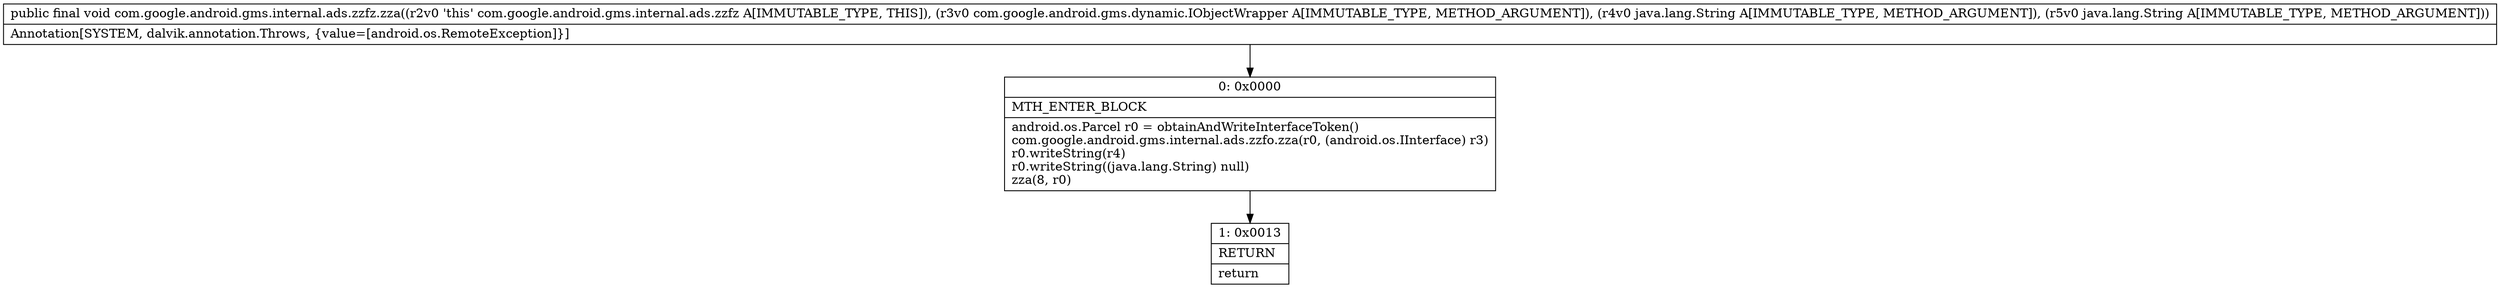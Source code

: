 digraph "CFG forcom.google.android.gms.internal.ads.zzfz.zza(Lcom\/google\/android\/gms\/dynamic\/IObjectWrapper;Ljava\/lang\/String;Ljava\/lang\/String;)V" {
Node_0 [shape=record,label="{0\:\ 0x0000|MTH_ENTER_BLOCK\l|android.os.Parcel r0 = obtainAndWriteInterfaceToken()\lcom.google.android.gms.internal.ads.zzfo.zza(r0, (android.os.IInterface) r3)\lr0.writeString(r4)\lr0.writeString((java.lang.String) null)\lzza(8, r0)\l}"];
Node_1 [shape=record,label="{1\:\ 0x0013|RETURN\l|return\l}"];
MethodNode[shape=record,label="{public final void com.google.android.gms.internal.ads.zzfz.zza((r2v0 'this' com.google.android.gms.internal.ads.zzfz A[IMMUTABLE_TYPE, THIS]), (r3v0 com.google.android.gms.dynamic.IObjectWrapper A[IMMUTABLE_TYPE, METHOD_ARGUMENT]), (r4v0 java.lang.String A[IMMUTABLE_TYPE, METHOD_ARGUMENT]), (r5v0 java.lang.String A[IMMUTABLE_TYPE, METHOD_ARGUMENT]))  | Annotation[SYSTEM, dalvik.annotation.Throws, \{value=[android.os.RemoteException]\}]\l}"];
MethodNode -> Node_0;
Node_0 -> Node_1;
}

